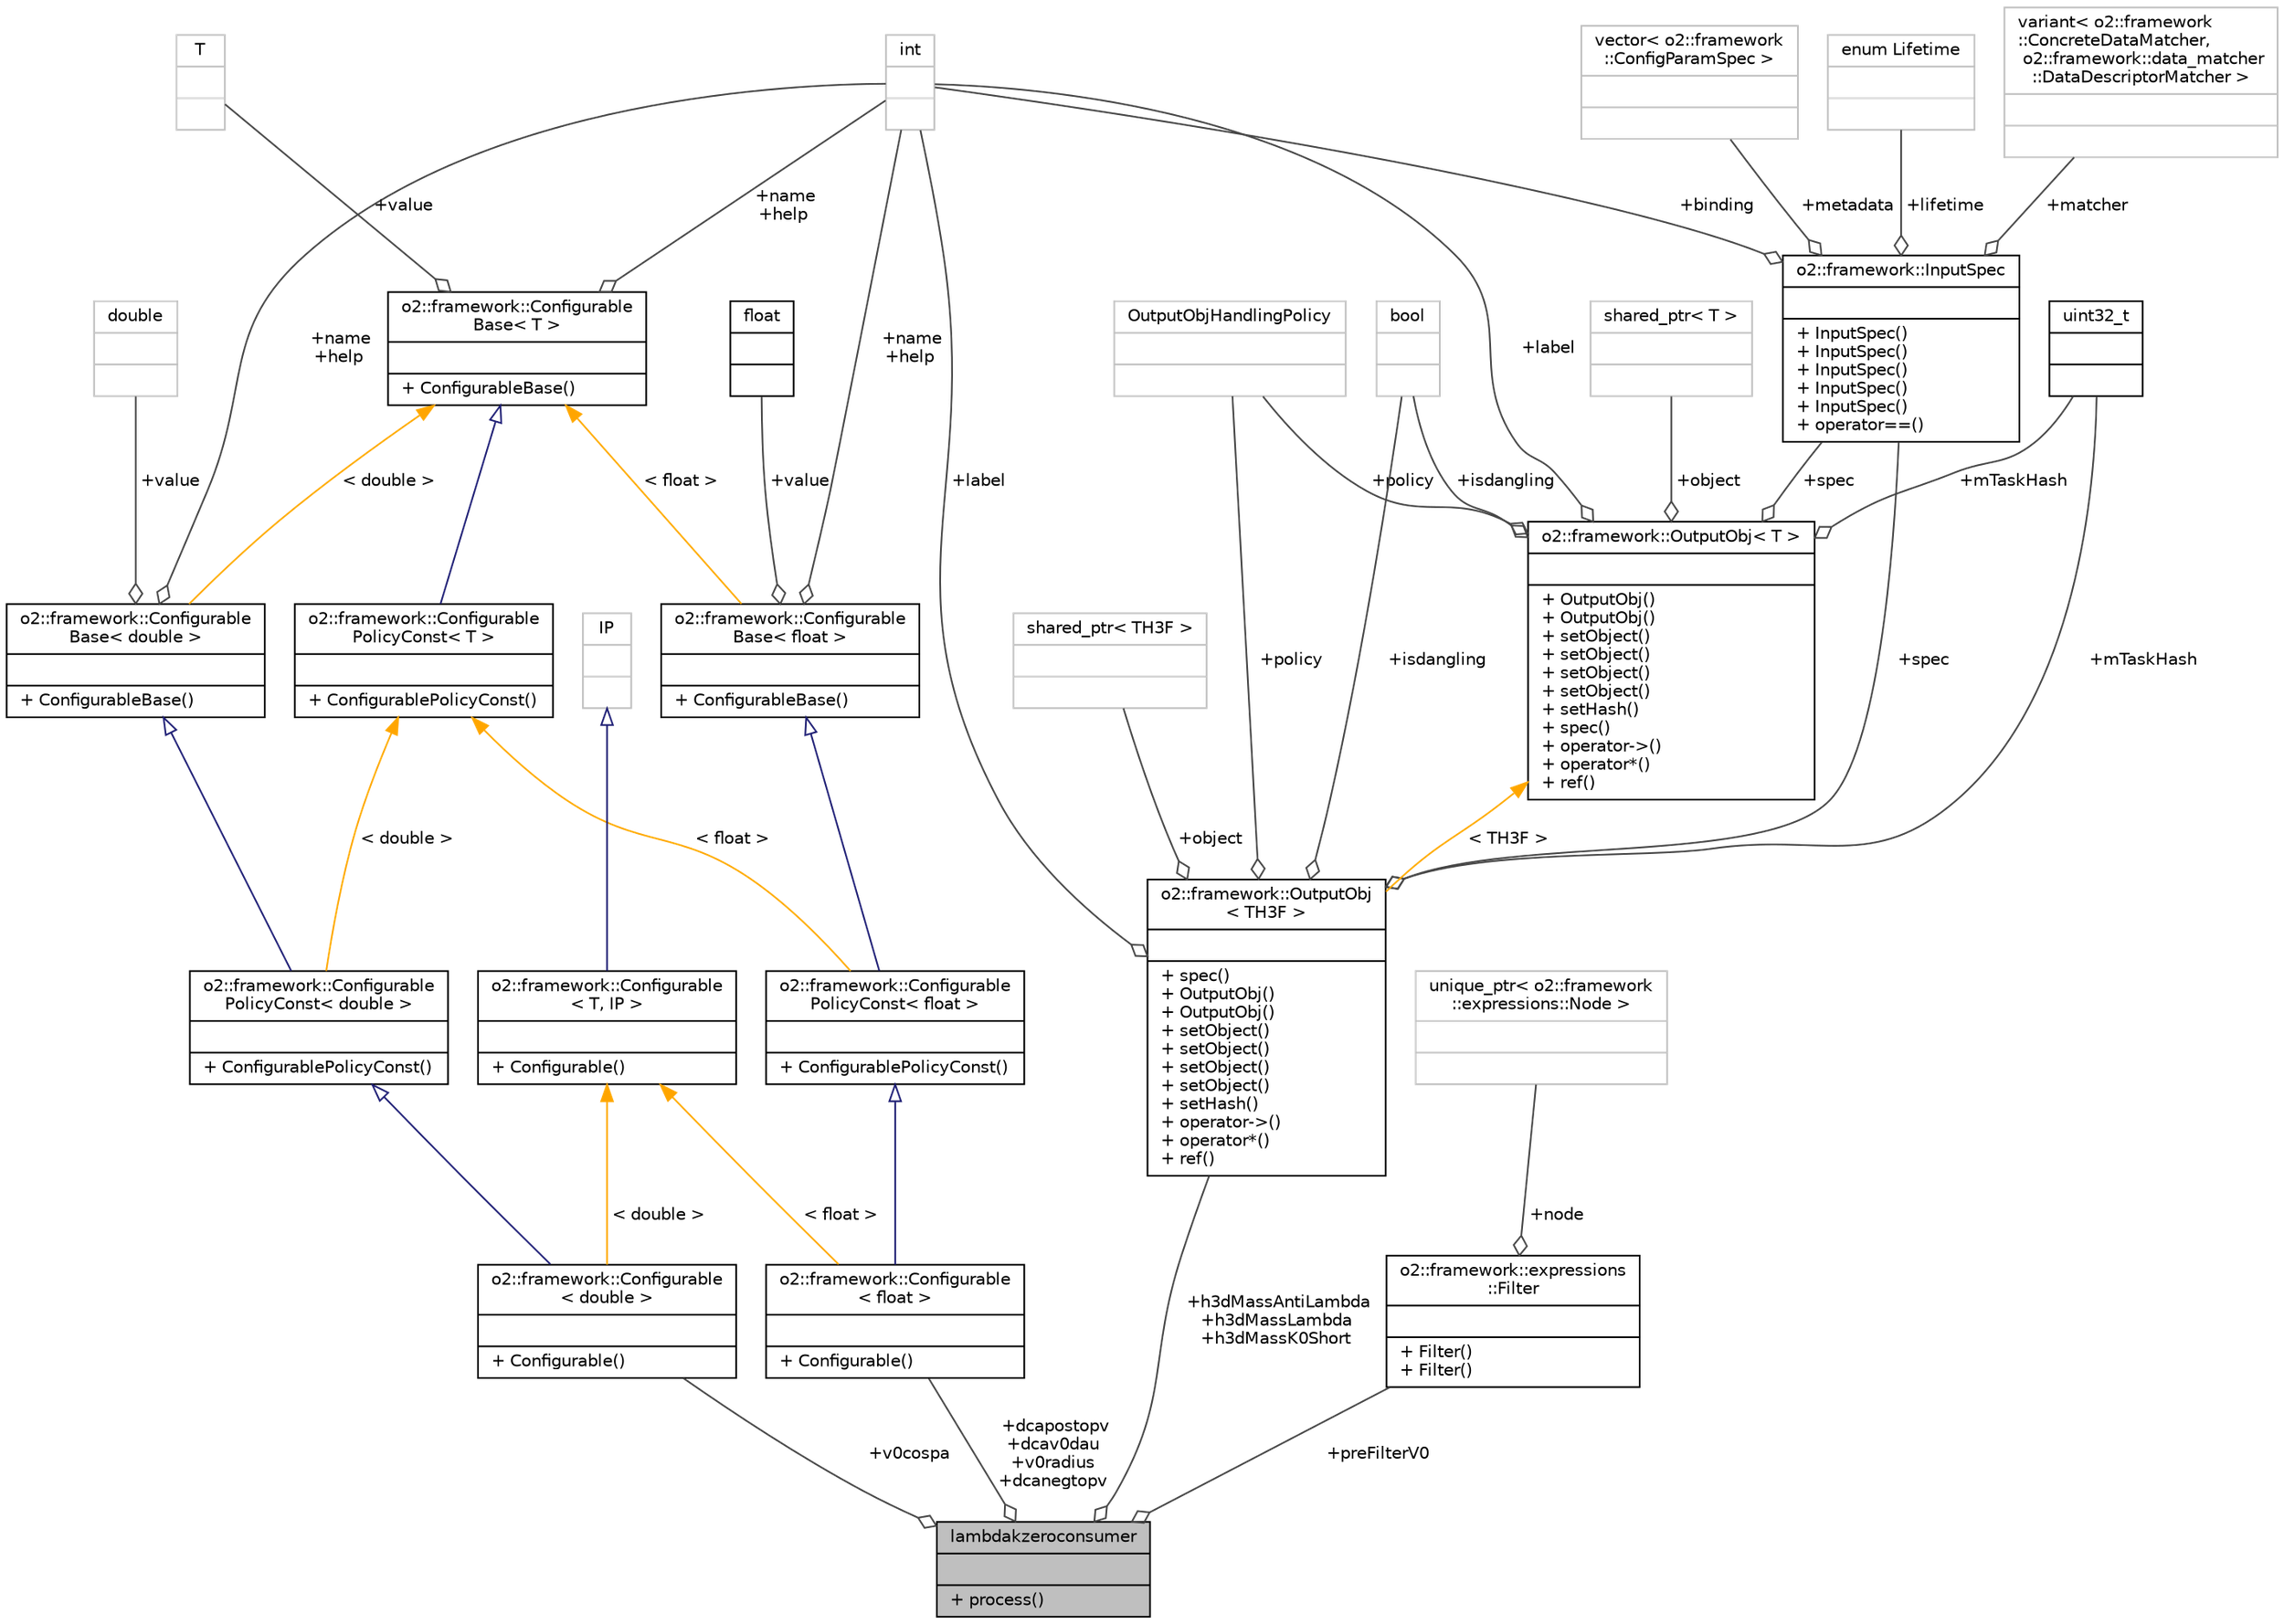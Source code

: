 digraph "lambdakzeroconsumer"
{
 // INTERACTIVE_SVG=YES
  bgcolor="transparent";
  edge [fontname="Helvetica",fontsize="10",labelfontname="Helvetica",labelfontsize="10"];
  node [fontname="Helvetica",fontsize="10",shape=record];
  Node1 [label="{lambdakzeroconsumer\n||+ process()\l}",height=0.2,width=0.4,color="black", fillcolor="grey75", style="filled", fontcolor="black"];
  Node2 -> Node1 [color="grey25",fontsize="10",style="solid",label=" +v0cospa" ,arrowhead="odiamond",fontname="Helvetica"];
  Node2 [label="{o2::framework::Configurable\l\< double \>\n||+ Configurable()\l}",height=0.2,width=0.4,color="black",URL="$d8/d71/structo2_1_1framework_1_1Configurable.html"];
  Node3 -> Node2 [dir="back",color="midnightblue",fontsize="10",style="solid",arrowtail="onormal",fontname="Helvetica"];
  Node3 [label="{o2::framework::Configurable\lPolicyConst\< double \>\n||+ ConfigurablePolicyConst()\l}",height=0.2,width=0.4,color="black",URL="$da/def/structo2_1_1framework_1_1ConfigurablePolicyConst.html"];
  Node4 -> Node3 [dir="back",color="midnightblue",fontsize="10",style="solid",arrowtail="onormal",fontname="Helvetica"];
  Node4 [label="{o2::framework::Configurable\lBase\< double \>\n||+ ConfigurableBase()\l}",height=0.2,width=0.4,color="black",URL="$da/d2f/structo2_1_1framework_1_1ConfigurableBase.html"];
  Node5 -> Node4 [color="grey25",fontsize="10",style="solid",label=" +value" ,arrowhead="odiamond",fontname="Helvetica"];
  Node5 [label="{double\n||}",height=0.2,width=0.4,color="grey75"];
  Node6 -> Node4 [color="grey25",fontsize="10",style="solid",label=" +name\n+help" ,arrowhead="odiamond",fontname="Helvetica"];
  Node6 [label="{int\n||}",height=0.2,width=0.4,color="grey75"];
  Node7 -> Node4 [dir="back",color="orange",fontsize="10",style="solid",label=" \< double \>" ,fontname="Helvetica"];
  Node7 [label="{o2::framework::Configurable\lBase\< T \>\n||+ ConfigurableBase()\l}",height=0.2,width=0.4,color="black",URL="$da/d2f/structo2_1_1framework_1_1ConfigurableBase.html"];
  Node6 -> Node7 [color="grey25",fontsize="10",style="solid",label=" +name\n+help" ,arrowhead="odiamond",fontname="Helvetica"];
  Node8 -> Node7 [color="grey25",fontsize="10",style="solid",label=" +value" ,arrowhead="odiamond",fontname="Helvetica"];
  Node8 [label="{T\n||}",height=0.2,width=0.4,color="grey75"];
  Node9 -> Node3 [dir="back",color="orange",fontsize="10",style="solid",label=" \< double \>" ,fontname="Helvetica"];
  Node9 [label="{o2::framework::Configurable\lPolicyConst\< T \>\n||+ ConfigurablePolicyConst()\l}",height=0.2,width=0.4,color="black",URL="$da/def/structo2_1_1framework_1_1ConfigurablePolicyConst.html"];
  Node7 -> Node9 [dir="back",color="midnightblue",fontsize="10",style="solid",arrowtail="onormal",fontname="Helvetica"];
  Node10 -> Node2 [dir="back",color="orange",fontsize="10",style="solid",label=" \< double \>" ,fontname="Helvetica"];
  Node10 [label="{o2::framework::Configurable\l\< T, IP \>\n||+ Configurable()\l}",height=0.2,width=0.4,color="black",URL="$d8/d71/structo2_1_1framework_1_1Configurable.html"];
  Node11 -> Node10 [dir="back",color="midnightblue",fontsize="10",style="solid",arrowtail="onormal",fontname="Helvetica"];
  Node11 [label="{IP\n||}",height=0.2,width=0.4,color="grey75"];
  Node12 -> Node1 [color="grey25",fontsize="10",style="solid",label=" +dcapostopv\n+dcav0dau\n+v0radius\n+dcanegtopv" ,arrowhead="odiamond",fontname="Helvetica"];
  Node12 [label="{o2::framework::Configurable\l\< float \>\n||+ Configurable()\l}",height=0.2,width=0.4,color="black",URL="$d8/d71/structo2_1_1framework_1_1Configurable.html"];
  Node13 -> Node12 [dir="back",color="midnightblue",fontsize="10",style="solid",arrowtail="onormal",fontname="Helvetica"];
  Node13 [label="{o2::framework::Configurable\lPolicyConst\< float \>\n||+ ConfigurablePolicyConst()\l}",height=0.2,width=0.4,color="black",URL="$da/def/structo2_1_1framework_1_1ConfigurablePolicyConst.html"];
  Node14 -> Node13 [dir="back",color="midnightblue",fontsize="10",style="solid",arrowtail="onormal",fontname="Helvetica"];
  Node14 [label="{o2::framework::Configurable\lBase\< float \>\n||+ ConfigurableBase()\l}",height=0.2,width=0.4,color="black",URL="$da/d2f/structo2_1_1framework_1_1ConfigurableBase.html"];
  Node15 -> Node14 [color="grey25",fontsize="10",style="solid",label=" +value" ,arrowhead="odiamond",fontname="Helvetica"];
  Node15 [label="{float\n||}",height=0.2,width=0.4,color="black",URL="$d4/dc3/classfloat.html"];
  Node6 -> Node14 [color="grey25",fontsize="10",style="solid",label=" +name\n+help" ,arrowhead="odiamond",fontname="Helvetica"];
  Node7 -> Node14 [dir="back",color="orange",fontsize="10",style="solid",label=" \< float \>" ,fontname="Helvetica"];
  Node9 -> Node13 [dir="back",color="orange",fontsize="10",style="solid",label=" \< float \>" ,fontname="Helvetica"];
  Node10 -> Node12 [dir="back",color="orange",fontsize="10",style="solid",label=" \< float \>" ,fontname="Helvetica"];
  Node16 -> Node1 [color="grey25",fontsize="10",style="solid",label=" +h3dMassAntiLambda\n+h3dMassLambda\n+h3dMassK0Short" ,arrowhead="odiamond",fontname="Helvetica"];
  Node16 [label="{o2::framework::OutputObj\l\< TH3F \>\n||+ spec()\l+ OutputObj()\l+ OutputObj()\l+ setObject()\l+ setObject()\l+ setObject()\l+ setObject()\l+ setHash()\l+ operator-\>()\l+ operator*()\l+ ref()\l}",height=0.2,width=0.4,color="black",URL="$d4/d79/structo2_1_1framework_1_1OutputObj.html"];
  Node17 -> Node16 [color="grey25",fontsize="10",style="solid",label=" +policy" ,arrowhead="odiamond",fontname="Helvetica"];
  Node17 [label="{OutputObjHandlingPolicy\n||}",height=0.2,width=0.4,color="grey75"];
  Node18 -> Node16 [color="grey25",fontsize="10",style="solid",label=" +mTaskHash" ,arrowhead="odiamond",fontname="Helvetica"];
  Node18 [label="{uint32_t\n||}",height=0.2,width=0.4,color="black",URL="$d3/d87/classuint32__t.html"];
  Node6 -> Node16 [color="grey25",fontsize="10",style="solid",label=" +label" ,arrowhead="odiamond",fontname="Helvetica"];
  Node19 -> Node16 [color="grey25",fontsize="10",style="solid",label=" +isdangling" ,arrowhead="odiamond",fontname="Helvetica"];
  Node19 [label="{bool\n||}",height=0.2,width=0.4,color="grey75"];
  Node20 -> Node16 [color="grey25",fontsize="10",style="solid",label=" +spec" ,arrowhead="odiamond",fontname="Helvetica"];
  Node20 [label="{o2::framework::InputSpec\n||+ InputSpec()\l+ InputSpec()\l+ InputSpec()\l+ InputSpec()\l+ InputSpec()\l+ operator==()\l}",height=0.2,width=0.4,color="black",URL="$da/d96/structo2_1_1framework_1_1InputSpec.html"];
  Node21 -> Node20 [color="grey25",fontsize="10",style="solid",label=" +metadata" ,arrowhead="odiamond",fontname="Helvetica"];
  Node21 [label="{vector\< o2::framework\l::ConfigParamSpec \>\n||}",height=0.2,width=0.4,color="grey75"];
  Node22 -> Node20 [color="grey25",fontsize="10",style="solid",label=" +lifetime" ,arrowhead="odiamond",fontname="Helvetica"];
  Node22 [label="{enum Lifetime\n||}",height=0.2,width=0.4,color="grey75"];
  Node23 -> Node20 [color="grey25",fontsize="10",style="solid",label=" +matcher" ,arrowhead="odiamond",fontname="Helvetica"];
  Node23 [label="{variant\< o2::framework\l::ConcreteDataMatcher,\l o2::framework::data_matcher\l::DataDescriptorMatcher \>\n||}",height=0.2,width=0.4,color="grey75"];
  Node6 -> Node20 [color="grey25",fontsize="10",style="solid",label=" +binding" ,arrowhead="odiamond",fontname="Helvetica"];
  Node24 -> Node16 [color="grey25",fontsize="10",style="solid",label=" +object" ,arrowhead="odiamond",fontname="Helvetica"];
  Node24 [label="{shared_ptr\< TH3F \>\n||}",height=0.2,width=0.4,color="grey75"];
  Node25 -> Node16 [dir="back",color="orange",fontsize="10",style="solid",label=" \< TH3F \>" ,fontname="Helvetica"];
  Node25 [label="{o2::framework::OutputObj\< T \>\n||+ OutputObj()\l+ OutputObj()\l+ setObject()\l+ setObject()\l+ setObject()\l+ setObject()\l+ setHash()\l+ spec()\l+ operator-\>()\l+ operator*()\l+ ref()\l}",height=0.2,width=0.4,color="black",URL="$d4/d79/structo2_1_1framework_1_1OutputObj.html"];
  Node17 -> Node25 [color="grey25",fontsize="10",style="solid",label=" +policy" ,arrowhead="odiamond",fontname="Helvetica"];
  Node18 -> Node25 [color="grey25",fontsize="10",style="solid",label=" +mTaskHash" ,arrowhead="odiamond",fontname="Helvetica"];
  Node6 -> Node25 [color="grey25",fontsize="10",style="solid",label=" +label" ,arrowhead="odiamond",fontname="Helvetica"];
  Node26 -> Node25 [color="grey25",fontsize="10",style="solid",label=" +object" ,arrowhead="odiamond",fontname="Helvetica"];
  Node26 [label="{shared_ptr\< T \>\n||}",height=0.2,width=0.4,color="grey75"];
  Node19 -> Node25 [color="grey25",fontsize="10",style="solid",label=" +isdangling" ,arrowhead="odiamond",fontname="Helvetica"];
  Node20 -> Node25 [color="grey25",fontsize="10",style="solid",label=" +spec" ,arrowhead="odiamond",fontname="Helvetica"];
  Node27 -> Node1 [color="grey25",fontsize="10",style="solid",label=" +preFilterV0" ,arrowhead="odiamond",fontname="Helvetica"];
  Node27 [label="{o2::framework::expressions\l::Filter\n||+ Filter()\l+ Filter()\l}",height=0.2,width=0.4,color="black",URL="$d1/d9a/structo2_1_1framework_1_1expressions_1_1Filter.html",tooltip="A struct, containing the root of the expression tree. "];
  Node28 -> Node27 [color="grey25",fontsize="10",style="solid",label=" +node" ,arrowhead="odiamond",fontname="Helvetica"];
  Node28 [label="{unique_ptr\< o2::framework\l::expressions::Node \>\n||}",height=0.2,width=0.4,color="grey75"];
}
